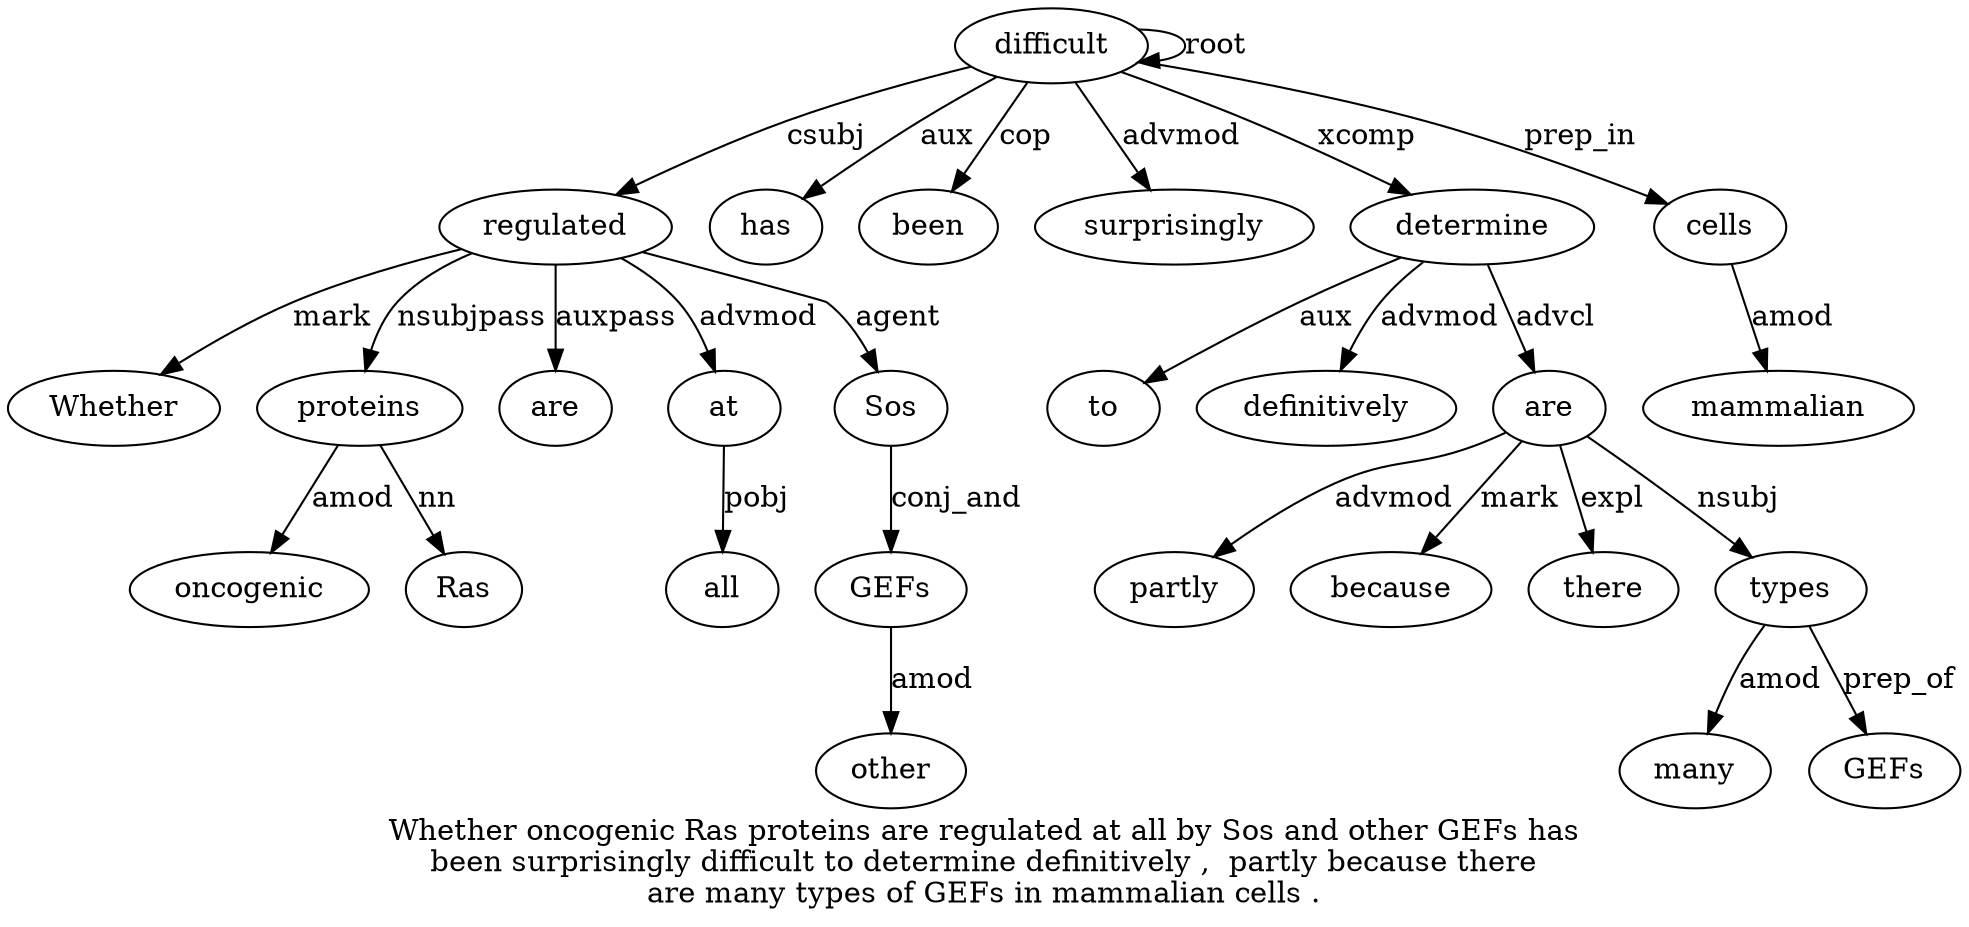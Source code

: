 digraph "Whether oncogenic Ras proteins are regulated at all by Sos and other GEFs has been surprisingly difficult to determine definitively ,  partly because there are many types of GEFs in mammalian cells ." {
label="Whether oncogenic Ras proteins are regulated at all by Sos and other GEFs has
been surprisingly difficult to determine definitively ,  partly because there
are many types of GEFs in mammalian cells .";
regulated6 [style=filled, fillcolor=white, label=regulated];
Whether1 [style=filled, fillcolor=white, label=Whether];
regulated6 -> Whether1  [label=mark];
proteins4 [style=filled, fillcolor=white, label=proteins];
oncogenic2 [style=filled, fillcolor=white, label=oncogenic];
proteins4 -> oncogenic2  [label=amod];
Ras3 [style=filled, fillcolor=white, label=Ras];
proteins4 -> Ras3  [label=nn];
regulated6 -> proteins4  [label=nsubjpass];
are5 [style=filled, fillcolor=white, label=are];
regulated6 -> are5  [label=auxpass];
difficult17 [style=filled, fillcolor=white, label=difficult];
difficult17 -> regulated6  [label=csubj];
at7 [style=filled, fillcolor=white, label=at];
regulated6 -> at7  [label=advmod];
all8 [style=filled, fillcolor=white, label=all];
at7 -> all8  [label=pobj];
Sos10 [style=filled, fillcolor=white, label=Sos];
regulated6 -> Sos10  [label=agent];
GEFs13 [style=filled, fillcolor=white, label=GEFs];
other12 [style=filled, fillcolor=white, label=other];
GEFs13 -> other12  [label=amod];
Sos10 -> GEFs13  [label=conj_and];
has14 [style=filled, fillcolor=white, label=has];
difficult17 -> has14  [label=aux];
been15 [style=filled, fillcolor=white, label=been];
difficult17 -> been15  [label=cop];
surprisingly16 [style=filled, fillcolor=white, label=surprisingly];
difficult17 -> surprisingly16  [label=advmod];
difficult17 -> difficult17  [label=root];
determine19 [style=filled, fillcolor=white, label=determine];
to18 [style=filled, fillcolor=white, label=to];
determine19 -> to18  [label=aux];
difficult17 -> determine19  [label=xcomp];
definitively20 [style=filled, fillcolor=white, label=definitively];
determine19 -> definitively20  [label=advmod];
are25 [style=filled, fillcolor=white, label=are];
partly22 [style=filled, fillcolor=white, label=partly];
are25 -> partly22  [label=advmod];
because23 [style=filled, fillcolor=white, label=because];
are25 -> because23  [label=mark];
there24 [style=filled, fillcolor=white, label=there];
are25 -> there24  [label=expl];
determine19 -> are25  [label=advcl];
types27 [style=filled, fillcolor=white, label=types];
many26 [style=filled, fillcolor=white, label=many];
types27 -> many26  [label=amod];
are25 -> types27  [label=nsubj];
GEFs29 [style=filled, fillcolor=white, label=GEFs];
types27 -> GEFs29  [label=prep_of];
cells32 [style=filled, fillcolor=white, label=cells];
mammalian31 [style=filled, fillcolor=white, label=mammalian];
cells32 -> mammalian31  [label=amod];
difficult17 -> cells32  [label=prep_in];
}
